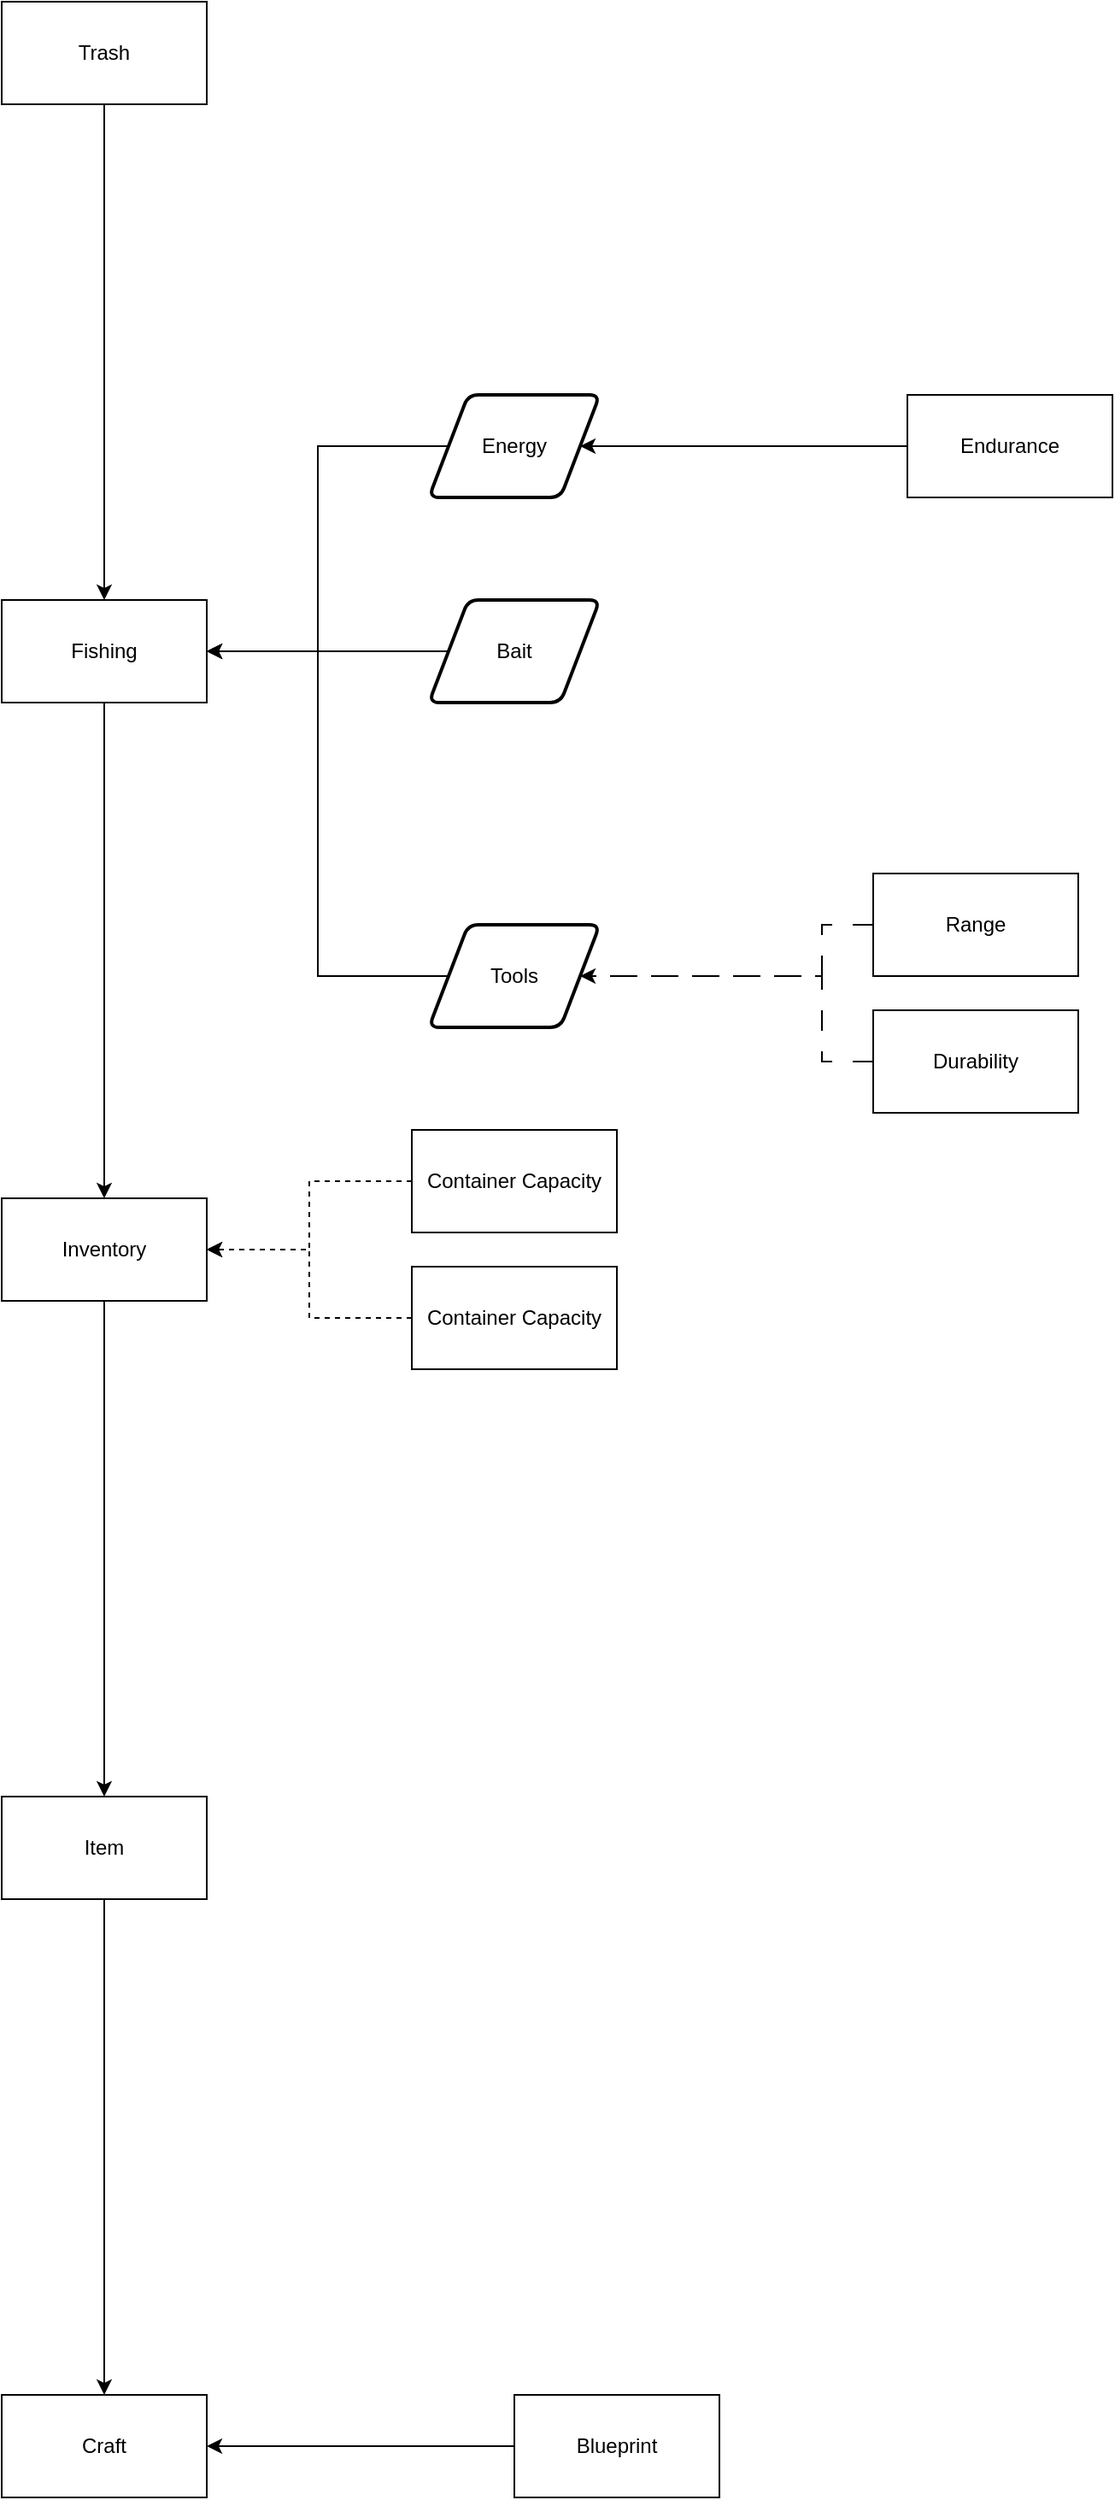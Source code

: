 <mxfile version="24.2.5" type="device">
  <diagram name="Page-1" id="kTOo4FLH9kmyIqTZ6w-W">
    <mxGraphModel dx="1313" dy="1853" grid="1" gridSize="10" guides="1" tooltips="1" connect="1" arrows="1" fold="1" page="1" pageScale="1" pageWidth="850" pageHeight="1100" math="0" shadow="0">
      <root>
        <mxCell id="0" />
        <mxCell id="1" parent="0" />
        <mxCell id="WXY6TnsKW-2NLoE3WzeD-3" value="" style="edgeStyle=orthogonalEdgeStyle;rounded=0;orthogonalLoop=1;jettySize=auto;html=1;" edge="1" parent="1" source="WXY6TnsKW-2NLoE3WzeD-1" target="WXY6TnsKW-2NLoE3WzeD-2">
          <mxGeometry relative="1" as="geometry" />
        </mxCell>
        <mxCell id="WXY6TnsKW-2NLoE3WzeD-1" value="Trash" style="rounded=0;whiteSpace=wrap;html=1;" vertex="1" parent="1">
          <mxGeometry x="230" y="-160" width="120" height="60" as="geometry" />
        </mxCell>
        <mxCell id="WXY6TnsKW-2NLoE3WzeD-5" value="" style="edgeStyle=orthogonalEdgeStyle;rounded=0;orthogonalLoop=1;jettySize=auto;html=1;" edge="1" parent="1" source="WXY6TnsKW-2NLoE3WzeD-2" target="WXY6TnsKW-2NLoE3WzeD-4">
          <mxGeometry relative="1" as="geometry" />
        </mxCell>
        <mxCell id="WXY6TnsKW-2NLoE3WzeD-2" value="Fishing" style="rounded=0;whiteSpace=wrap;html=1;" vertex="1" parent="1">
          <mxGeometry x="230" y="190" width="120" height="60" as="geometry" />
        </mxCell>
        <mxCell id="WXY6TnsKW-2NLoE3WzeD-23" value="" style="edgeStyle=orthogonalEdgeStyle;rounded=0;orthogonalLoop=1;jettySize=auto;html=1;" edge="1" parent="1" source="WXY6TnsKW-2NLoE3WzeD-4" target="WXY6TnsKW-2NLoE3WzeD-22">
          <mxGeometry relative="1" as="geometry" />
        </mxCell>
        <mxCell id="WXY6TnsKW-2NLoE3WzeD-4" value="Inventory" style="rounded=0;whiteSpace=wrap;html=1;" vertex="1" parent="1">
          <mxGeometry x="230" y="540" width="120" height="60" as="geometry" />
        </mxCell>
        <mxCell id="WXY6TnsKW-2NLoE3WzeD-20" style="edgeStyle=orthogonalEdgeStyle;rounded=0;orthogonalLoop=1;jettySize=auto;html=1;entryX=1;entryY=0.5;entryDx=0;entryDy=0;exitX=0;exitY=0.5;exitDx=0;exitDy=0;dashed=1;dashPattern=12 12;" edge="1" parent="1" source="WXY6TnsKW-2NLoE3WzeD-6" target="WXY6TnsKW-2NLoE3WzeD-16">
          <mxGeometry relative="1" as="geometry">
            <Array as="points">
              <mxPoint x="710" y="460" />
              <mxPoint x="710" y="410" />
            </Array>
          </mxGeometry>
        </mxCell>
        <mxCell id="WXY6TnsKW-2NLoE3WzeD-6" value="Durability" style="rounded=0;whiteSpace=wrap;html=1;" vertex="1" parent="1">
          <mxGeometry x="740" y="430" width="120" height="60" as="geometry" />
        </mxCell>
        <mxCell id="WXY6TnsKW-2NLoE3WzeD-36" style="edgeStyle=orthogonalEdgeStyle;rounded=0;orthogonalLoop=1;jettySize=auto;html=1;entryX=1;entryY=0.5;entryDx=0;entryDy=0;" edge="1" parent="1" source="WXY6TnsKW-2NLoE3WzeD-8" target="WXY6TnsKW-2NLoE3WzeD-34">
          <mxGeometry relative="1" as="geometry" />
        </mxCell>
        <mxCell id="WXY6TnsKW-2NLoE3WzeD-8" value="Endurance" style="rounded=0;whiteSpace=wrap;html=1;" vertex="1" parent="1">
          <mxGeometry x="760" y="70" width="120" height="60" as="geometry" />
        </mxCell>
        <mxCell id="WXY6TnsKW-2NLoE3WzeD-11" style="edgeStyle=orthogonalEdgeStyle;rounded=0;orthogonalLoop=1;jettySize=auto;html=1;dashed=1;endArrow=none;endFill=0;entryX=1;entryY=0.5;entryDx=0;entryDy=0;dashPattern=12 12;" edge="1" parent="1" source="WXY6TnsKW-2NLoE3WzeD-10" target="WXY6TnsKW-2NLoE3WzeD-16">
          <mxGeometry relative="1" as="geometry">
            <mxPoint x="710" y="350" as="targetPoint" />
            <Array as="points">
              <mxPoint x="710" y="380" />
              <mxPoint x="710" y="410" />
            </Array>
          </mxGeometry>
        </mxCell>
        <mxCell id="WXY6TnsKW-2NLoE3WzeD-10" value="Range" style="rounded=0;whiteSpace=wrap;html=1;" vertex="1" parent="1">
          <mxGeometry x="740" y="350" width="120" height="60" as="geometry" />
        </mxCell>
        <mxCell id="WXY6TnsKW-2NLoE3WzeD-13" style="edgeStyle=orthogonalEdgeStyle;rounded=0;orthogonalLoop=1;jettySize=auto;html=1;dashed=1;entryX=1;entryY=0.5;entryDx=0;entryDy=0;" edge="1" parent="1" source="WXY6TnsKW-2NLoE3WzeD-12" target="WXY6TnsKW-2NLoE3WzeD-4">
          <mxGeometry relative="1" as="geometry">
            <mxPoint x="440" y="590" as="targetPoint" />
          </mxGeometry>
        </mxCell>
        <mxCell id="WXY6TnsKW-2NLoE3WzeD-12" value="Container Capacity" style="rounded=0;whiteSpace=wrap;html=1;" vertex="1" parent="1">
          <mxGeometry x="470" y="500" width="120" height="60" as="geometry" />
        </mxCell>
        <mxCell id="WXY6TnsKW-2NLoE3WzeD-17" style="edgeStyle=orthogonalEdgeStyle;rounded=0;orthogonalLoop=1;jettySize=auto;html=1;entryX=1;entryY=0.5;entryDx=0;entryDy=0;" edge="1" parent="1" source="WXY6TnsKW-2NLoE3WzeD-16" target="WXY6TnsKW-2NLoE3WzeD-2">
          <mxGeometry relative="1" as="geometry" />
        </mxCell>
        <mxCell id="WXY6TnsKW-2NLoE3WzeD-16" value="Tools" style="shape=parallelogram;html=1;strokeWidth=2;perimeter=parallelogramPerimeter;whiteSpace=wrap;rounded=1;arcSize=12;size=0.23;" vertex="1" parent="1">
          <mxGeometry x="480" y="380" width="100" height="60" as="geometry" />
        </mxCell>
        <mxCell id="WXY6TnsKW-2NLoE3WzeD-19" style="edgeStyle=orthogonalEdgeStyle;rounded=0;orthogonalLoop=1;jettySize=auto;html=1;entryX=1;entryY=0.5;entryDx=0;entryDy=0;" edge="1" parent="1" source="WXY6TnsKW-2NLoE3WzeD-18" target="WXY6TnsKW-2NLoE3WzeD-2">
          <mxGeometry relative="1" as="geometry" />
        </mxCell>
        <mxCell id="WXY6TnsKW-2NLoE3WzeD-18" value="Bait" style="shape=parallelogram;html=1;strokeWidth=2;perimeter=parallelogramPerimeter;whiteSpace=wrap;rounded=1;arcSize=12;size=0.23;" vertex="1" parent="1">
          <mxGeometry x="480" y="190" width="100" height="60" as="geometry" />
        </mxCell>
        <mxCell id="WXY6TnsKW-2NLoE3WzeD-31" value="" style="edgeStyle=orthogonalEdgeStyle;rounded=0;orthogonalLoop=1;jettySize=auto;html=1;" edge="1" parent="1" source="WXY6TnsKW-2NLoE3WzeD-22" target="WXY6TnsKW-2NLoE3WzeD-30">
          <mxGeometry relative="1" as="geometry" />
        </mxCell>
        <mxCell id="WXY6TnsKW-2NLoE3WzeD-22" value="Item" style="rounded=0;whiteSpace=wrap;html=1;" vertex="1" parent="1">
          <mxGeometry x="230" y="890" width="120" height="60" as="geometry" />
        </mxCell>
        <mxCell id="WXY6TnsKW-2NLoE3WzeD-27" style="edgeStyle=orthogonalEdgeStyle;rounded=0;orthogonalLoop=1;jettySize=auto;html=1;dashed=1;entryX=1;entryY=0.5;entryDx=0;entryDy=0;" edge="1" source="WXY6TnsKW-2NLoE3WzeD-28" parent="1" target="WXY6TnsKW-2NLoE3WzeD-4">
          <mxGeometry relative="1" as="geometry">
            <mxPoint x="360" y="710" as="targetPoint" />
          </mxGeometry>
        </mxCell>
        <mxCell id="WXY6TnsKW-2NLoE3WzeD-28" value="Container Capacity" style="rounded=0;whiteSpace=wrap;html=1;" vertex="1" parent="1">
          <mxGeometry x="470" y="580" width="120" height="60" as="geometry" />
        </mxCell>
        <mxCell id="WXY6TnsKW-2NLoE3WzeD-30" value="Craft" style="rounded=0;whiteSpace=wrap;html=1;" vertex="1" parent="1">
          <mxGeometry x="230" y="1240" width="120" height="60" as="geometry" />
        </mxCell>
        <mxCell id="WXY6TnsKW-2NLoE3WzeD-33" style="edgeStyle=orthogonalEdgeStyle;rounded=0;orthogonalLoop=1;jettySize=auto;html=1;entryX=1;entryY=0.5;entryDx=0;entryDy=0;" edge="1" parent="1" source="WXY6TnsKW-2NLoE3WzeD-32" target="WXY6TnsKW-2NLoE3WzeD-30">
          <mxGeometry relative="1" as="geometry" />
        </mxCell>
        <mxCell id="WXY6TnsKW-2NLoE3WzeD-32" value="Blueprint" style="rounded=0;whiteSpace=wrap;html=1;" vertex="1" parent="1">
          <mxGeometry x="530" y="1240" width="120" height="60" as="geometry" />
        </mxCell>
        <mxCell id="WXY6TnsKW-2NLoE3WzeD-35" style="edgeStyle=orthogonalEdgeStyle;rounded=0;orthogonalLoop=1;jettySize=auto;html=1;entryX=1;entryY=0.5;entryDx=0;entryDy=0;" edge="1" parent="1" source="WXY6TnsKW-2NLoE3WzeD-34" target="WXY6TnsKW-2NLoE3WzeD-2">
          <mxGeometry relative="1" as="geometry" />
        </mxCell>
        <mxCell id="WXY6TnsKW-2NLoE3WzeD-34" value="Energy" style="shape=parallelogram;html=1;strokeWidth=2;perimeter=parallelogramPerimeter;whiteSpace=wrap;rounded=1;arcSize=12;size=0.23;" vertex="1" parent="1">
          <mxGeometry x="480" y="70" width="100" height="60" as="geometry" />
        </mxCell>
      </root>
    </mxGraphModel>
  </diagram>
</mxfile>
